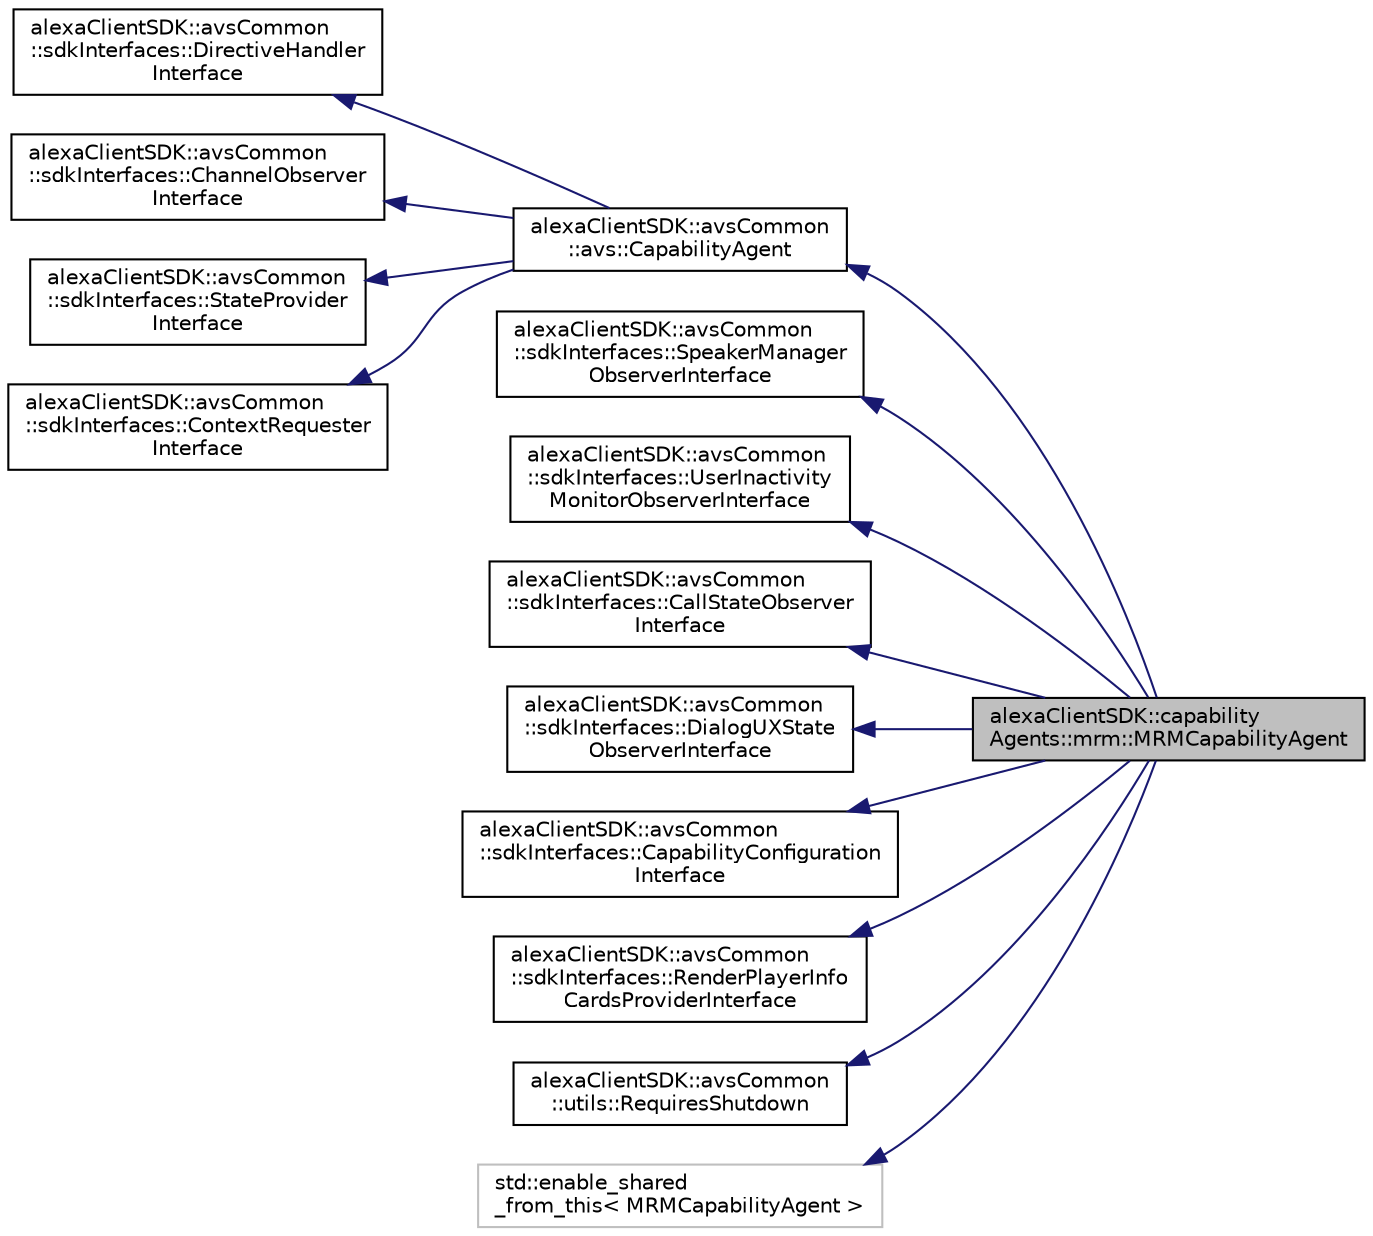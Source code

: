 digraph "alexaClientSDK::capabilityAgents::mrm::MRMCapabilityAgent"
{
  edge [fontname="Helvetica",fontsize="10",labelfontname="Helvetica",labelfontsize="10"];
  node [fontname="Helvetica",fontsize="10",shape=record];
  rankdir="LR";
  Node14 [label="alexaClientSDK::capability\lAgents::mrm::MRMCapabilityAgent",height=0.2,width=0.4,color="black", fillcolor="grey75", style="filled", fontcolor="black"];
  Node15 -> Node14 [dir="back",color="midnightblue",fontsize="10",style="solid",fontname="Helvetica"];
  Node15 [label="alexaClientSDK::avsCommon\l::avs::CapabilityAgent",height=0.2,width=0.4,color="black", fillcolor="white", style="filled",URL="$classalexa_client_s_d_k_1_1avs_common_1_1avs_1_1_capability_agent.html"];
  Node16 -> Node15 [dir="back",color="midnightblue",fontsize="10",style="solid",fontname="Helvetica"];
  Node16 [label="alexaClientSDK::avsCommon\l::sdkInterfaces::DirectiveHandler\lInterface",height=0.2,width=0.4,color="black", fillcolor="white", style="filled",URL="$classalexa_client_s_d_k_1_1avs_common_1_1sdk_interfaces_1_1_directive_handler_interface.html"];
  Node17 -> Node15 [dir="back",color="midnightblue",fontsize="10",style="solid",fontname="Helvetica"];
  Node17 [label="alexaClientSDK::avsCommon\l::sdkInterfaces::ChannelObserver\lInterface",height=0.2,width=0.4,color="black", fillcolor="white", style="filled",URL="$classalexa_client_s_d_k_1_1avs_common_1_1sdk_interfaces_1_1_channel_observer_interface.html"];
  Node18 -> Node15 [dir="back",color="midnightblue",fontsize="10",style="solid",fontname="Helvetica"];
  Node18 [label="alexaClientSDK::avsCommon\l::sdkInterfaces::StateProvider\lInterface",height=0.2,width=0.4,color="black", fillcolor="white", style="filled",URL="$classalexa_client_s_d_k_1_1avs_common_1_1sdk_interfaces_1_1_state_provider_interface.html"];
  Node19 -> Node15 [dir="back",color="midnightblue",fontsize="10",style="solid",fontname="Helvetica"];
  Node19 [label="alexaClientSDK::avsCommon\l::sdkInterfaces::ContextRequester\lInterface",height=0.2,width=0.4,color="black", fillcolor="white", style="filled",URL="$classalexa_client_s_d_k_1_1avs_common_1_1sdk_interfaces_1_1_context_requester_interface.html"];
  Node20 -> Node14 [dir="back",color="midnightblue",fontsize="10",style="solid",fontname="Helvetica"];
  Node20 [label="alexaClientSDK::avsCommon\l::sdkInterfaces::SpeakerManager\lObserverInterface",height=0.2,width=0.4,color="black", fillcolor="white", style="filled",URL="$classalexa_client_s_d_k_1_1avs_common_1_1sdk_interfaces_1_1_speaker_manager_observer_interface.html"];
  Node21 -> Node14 [dir="back",color="midnightblue",fontsize="10",style="solid",fontname="Helvetica"];
  Node21 [label="alexaClientSDK::avsCommon\l::sdkInterfaces::UserInactivity\lMonitorObserverInterface",height=0.2,width=0.4,color="black", fillcolor="white", style="filled",URL="$classalexa_client_s_d_k_1_1avs_common_1_1sdk_interfaces_1_1_user_inactivity_monitor_observer_interface.html"];
  Node22 -> Node14 [dir="back",color="midnightblue",fontsize="10",style="solid",fontname="Helvetica"];
  Node22 [label="alexaClientSDK::avsCommon\l::sdkInterfaces::CallStateObserver\lInterface",height=0.2,width=0.4,color="black", fillcolor="white", style="filled",URL="$classalexa_client_s_d_k_1_1avs_common_1_1sdk_interfaces_1_1_call_state_observer_interface.html"];
  Node23 -> Node14 [dir="back",color="midnightblue",fontsize="10",style="solid",fontname="Helvetica"];
  Node23 [label="alexaClientSDK::avsCommon\l::sdkInterfaces::DialogUXState\lObserverInterface",height=0.2,width=0.4,color="black", fillcolor="white", style="filled",URL="$classalexa_client_s_d_k_1_1avs_common_1_1sdk_interfaces_1_1_dialog_u_x_state_observer_interface.html",tooltip="A dialog specific UX state observer. "];
  Node24 -> Node14 [dir="back",color="midnightblue",fontsize="10",style="solid",fontname="Helvetica"];
  Node24 [label="alexaClientSDK::avsCommon\l::sdkInterfaces::CapabilityConfiguration\lInterface",height=0.2,width=0.4,color="black", fillcolor="white", style="filled",URL="$classalexa_client_s_d_k_1_1avs_common_1_1sdk_interfaces_1_1_capability_configuration_interface.html"];
  Node25 -> Node14 [dir="back",color="midnightblue",fontsize="10",style="solid",fontname="Helvetica"];
  Node25 [label="alexaClientSDK::avsCommon\l::sdkInterfaces::RenderPlayerInfo\lCardsProviderInterface",height=0.2,width=0.4,color="black", fillcolor="white", style="filled",URL="$classalexa_client_s_d_k_1_1avs_common_1_1sdk_interfaces_1_1_render_player_info_cards_provider_interface.html"];
  Node26 -> Node14 [dir="back",color="midnightblue",fontsize="10",style="solid",fontname="Helvetica"];
  Node26 [label="alexaClientSDK::avsCommon\l::utils::RequiresShutdown",height=0.2,width=0.4,color="black", fillcolor="white", style="filled",URL="$classalexa_client_s_d_k_1_1avs_common_1_1utils_1_1_requires_shutdown.html"];
  Node27 -> Node14 [dir="back",color="midnightblue",fontsize="10",style="solid",fontname="Helvetica"];
  Node27 [label="std::enable_shared\l_from_this\< MRMCapabilityAgent \>",height=0.2,width=0.4,color="grey75", fillcolor="white", style="filled"];
}
